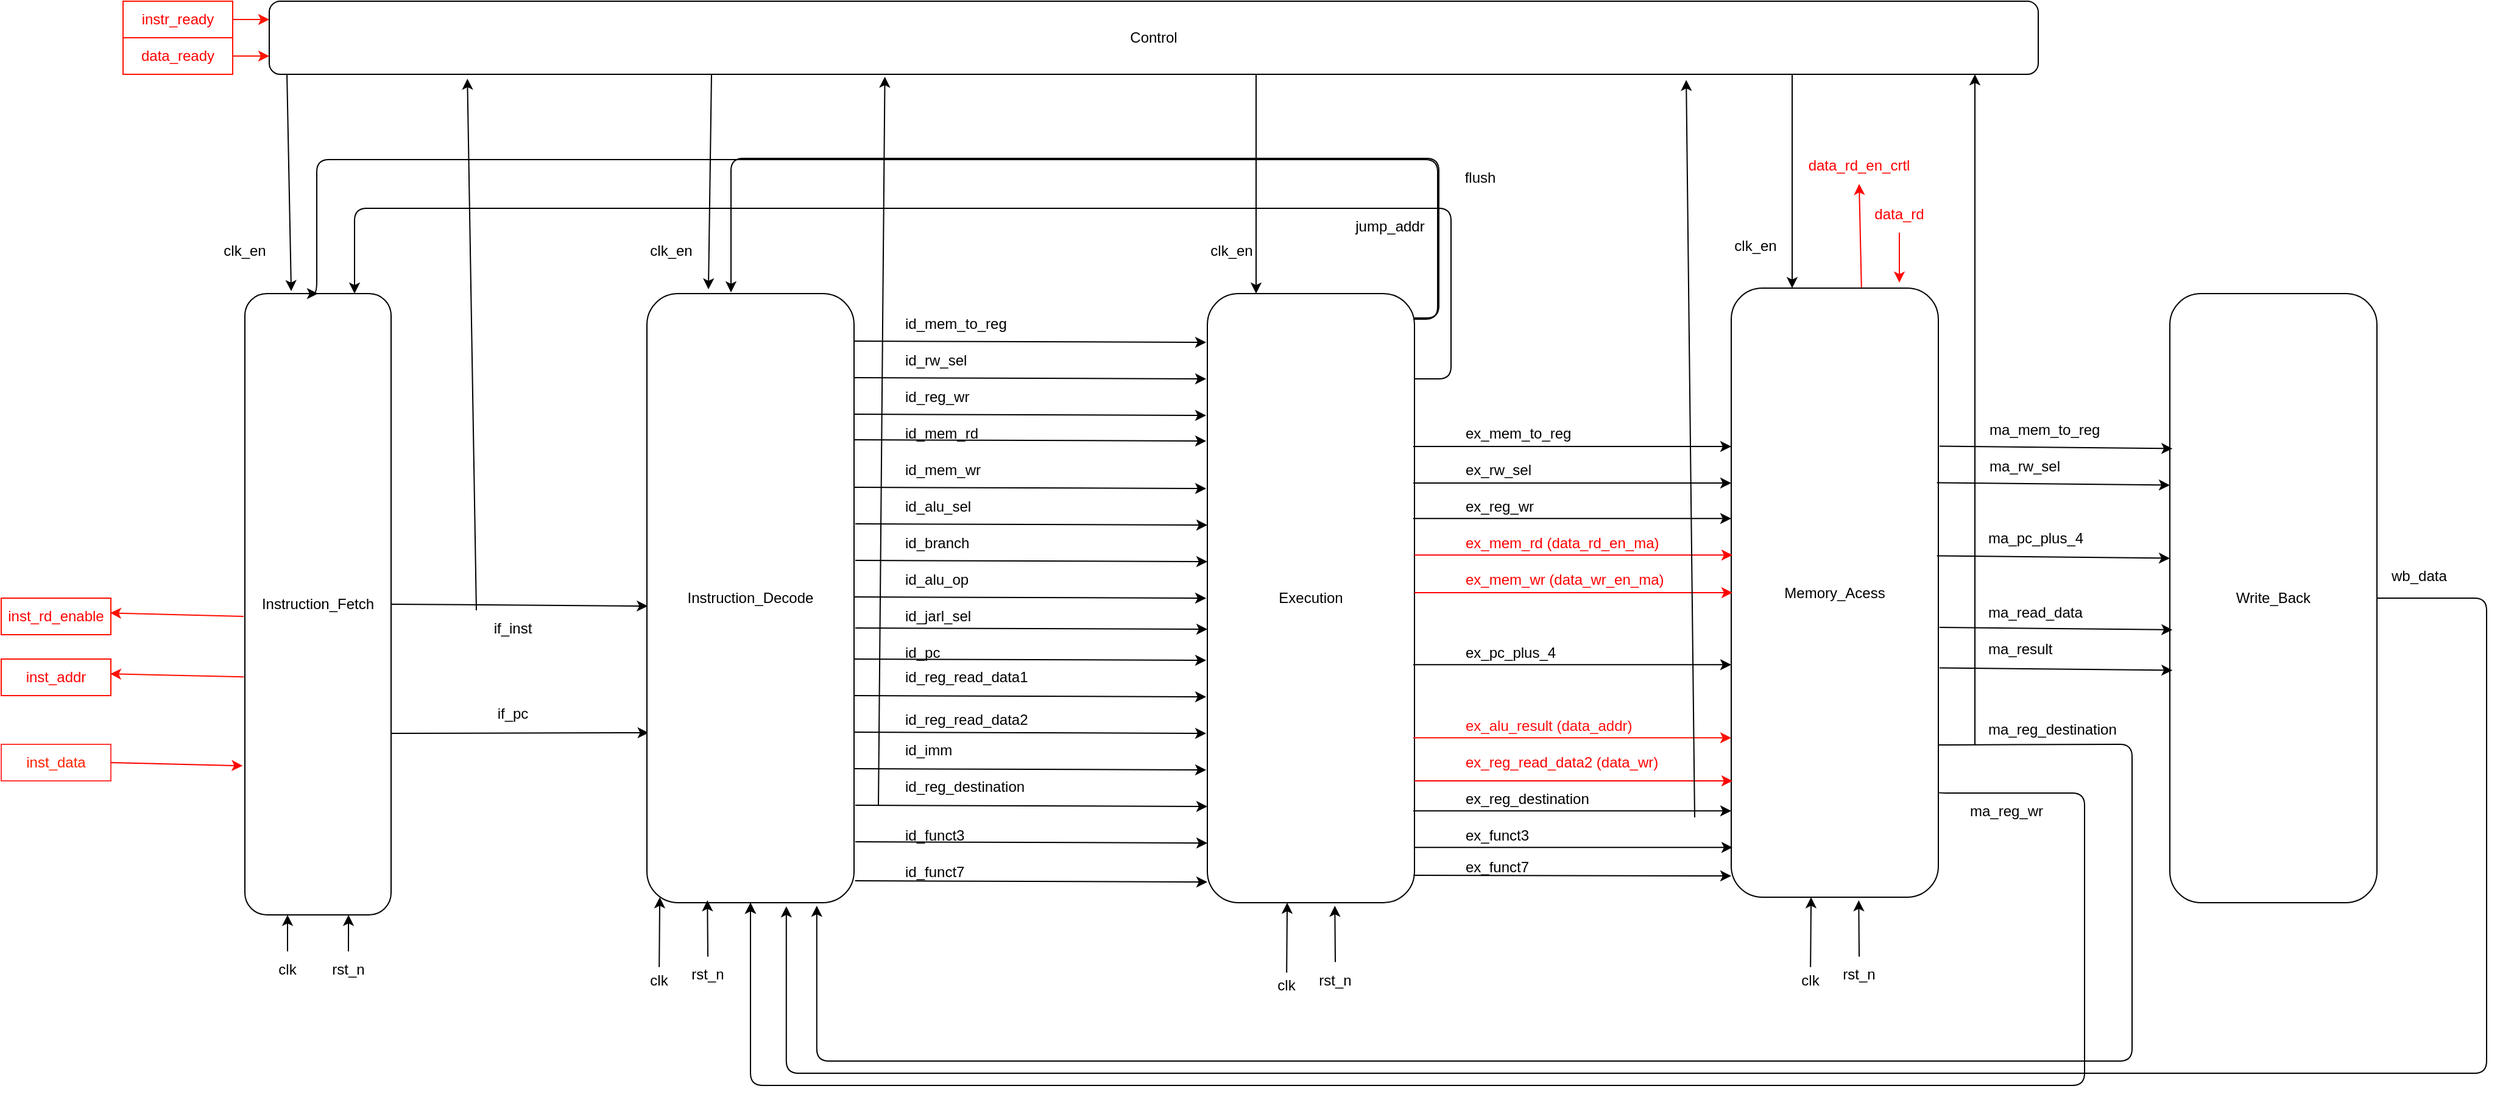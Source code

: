 <mxfile>
    <diagram id="vpwDt3KackGOBRRQE5ln" name="Page-1">
        <mxGraphModel dx="2511" dy="2849" grid="0" gridSize="10" guides="1" tooltips="1" connect="1" arrows="1" fold="1" page="1" pageScale="1" pageWidth="850" pageHeight="1100" math="0" shadow="0">
            <root>
                <mxCell id="0"/>
                <mxCell id="1" parent="0"/>
                <mxCell id="22" style="html=1;exitX=1;exitY=0.5;exitDx=0;exitDy=0;entryX=0.004;entryY=0.513;entryDx=0;entryDy=0;entryPerimeter=0;" parent="1" source="2" target="24" edge="1">
                    <mxGeometry relative="1" as="geometry"/>
                </mxCell>
                <mxCell id="23" style="edgeStyle=none;html=1;entryX=0.008;entryY=0.721;entryDx=0;entryDy=0;entryPerimeter=0;" parent="1" target="24" edge="1">
                    <mxGeometry relative="1" as="geometry">
                        <mxPoint x="380" y="538" as="targetPoint"/>
                        <mxPoint x="330" y="561" as="sourcePoint"/>
                    </mxGeometry>
                </mxCell>
                <mxCell id="2" value="Instruction_Fetch" style="whiteSpace=wrap;html=1;rounded=1;" parent="1" vertex="1">
                    <mxGeometry x="210" y="200" width="120" height="510" as="geometry"/>
                </mxCell>
                <mxCell id="25" style="edgeStyle=none;html=1;exitX=0.5;exitY=0;exitDx=0;exitDy=0;entryX=0.25;entryY=1;entryDx=0;entryDy=0;" parent="1" source="3" edge="1">
                    <mxGeometry relative="1" as="geometry">
                        <mxPoint x="245" y="710" as="targetPoint"/>
                    </mxGeometry>
                </mxCell>
                <mxCell id="3" value="clk" style="text;strokeColor=none;align=center;fillColor=none;html=1;verticalAlign=middle;whiteSpace=wrap;rounded=0;" parent="1" vertex="1">
                    <mxGeometry x="215" y="740" width="60" height="30" as="geometry"/>
                </mxCell>
                <mxCell id="12" style="edgeStyle=none;html=1;entryX=0.317;entryY=-0.004;entryDx=0;entryDy=0;exitX=0.01;exitY=1;exitDx=0;exitDy=0;exitPerimeter=0;entryPerimeter=0;" parent="1" source="102" target="2" edge="1">
                    <mxGeometry relative="1" as="geometry">
                        <mxPoint x="240" y="30" as="sourcePoint"/>
                        <mxPoint x="210" y="200.0" as="targetPoint"/>
                    </mxGeometry>
                </mxCell>
                <mxCell id="4" value="clk_en" style="text;strokeColor=none;align=center;fillColor=none;html=1;verticalAlign=middle;whiteSpace=wrap;rounded=0;" parent="1" vertex="1">
                    <mxGeometry x="180" y="150" width="60" height="30" as="geometry"/>
                </mxCell>
                <mxCell id="5" value="rst_n" style="text;strokeColor=none;align=center;fillColor=none;html=1;verticalAlign=middle;whiteSpace=wrap;rounded=0;" parent="1" vertex="1">
                    <mxGeometry x="265" y="740" width="60" height="30" as="geometry"/>
                </mxCell>
                <mxCell id="6" value="&lt;font style=&quot;color: rgb(255, 33, 0);&quot;&gt;inst_data&lt;/font&gt;" style="text;strokeColor=#FF3838;align=center;fillColor=none;html=1;verticalAlign=middle;whiteSpace=wrap;rounded=0;" parent="1" vertex="1">
                    <mxGeometry x="10" y="570" width="90" height="30" as="geometry"/>
                </mxCell>
                <mxCell id="11" value="&lt;font style=&quot;color: rgb(255, 0, 0);&quot;&gt;inst_addr&lt;/font&gt;" style="text;strokeColor=#FF1000;align=center;fillColor=none;html=1;verticalAlign=middle;whiteSpace=wrap;rounded=0;" parent="1" vertex="1">
                    <mxGeometry x="10" y="500" width="90" height="30" as="geometry"/>
                </mxCell>
                <mxCell id="20" value="if_inst" style="text;strokeColor=none;align=center;fillColor=none;html=1;verticalAlign=middle;whiteSpace=wrap;rounded=0;" parent="1" vertex="1">
                    <mxGeometry x="400" y="460" width="60" height="30" as="geometry"/>
                </mxCell>
                <mxCell id="21" value="if_pc" style="text;strokeColor=none;align=center;fillColor=none;html=1;verticalAlign=middle;whiteSpace=wrap;rounded=0;" parent="1" vertex="1">
                    <mxGeometry x="400" y="530" width="60" height="30" as="geometry"/>
                </mxCell>
                <mxCell id="24" value="Instruction_Decode" style="whiteSpace=wrap;html=1;rounded=1;" parent="1" vertex="1">
                    <mxGeometry x="540" y="200" width="170" height="500" as="geometry"/>
                </mxCell>
                <mxCell id="26" style="edgeStyle=none;html=1;exitX=0.5;exitY=0;exitDx=0;exitDy=0;entryX=0.667;entryY=1;entryDx=0;entryDy=0;entryPerimeter=0;" parent="1" source="5" edge="1">
                    <mxGeometry relative="1" as="geometry">
                        <mxPoint x="295.04" y="710" as="targetPoint"/>
                    </mxGeometry>
                </mxCell>
                <mxCell id="28" value="clk" style="text;strokeColor=none;align=center;fillColor=none;html=1;verticalAlign=middle;whiteSpace=wrap;rounded=0;" parent="1" vertex="1">
                    <mxGeometry x="520" y="752.91" width="60" height="21.39" as="geometry"/>
                </mxCell>
                <mxCell id="29" value="rst_n" style="text;strokeColor=none;align=center;fillColor=none;html=1;verticalAlign=middle;whiteSpace=wrap;rounded=0;" parent="1" vertex="1">
                    <mxGeometry x="560" y="744.3" width="60" height="30" as="geometry"/>
                </mxCell>
                <mxCell id="30" style="edgeStyle=none;html=1;exitX=0.5;exitY=0;exitDx=0;exitDy=0;entryX=0.292;entryY=0.996;entryDx=0;entryDy=0;entryPerimeter=0;" parent="1" source="29" target="24" edge="1">
                    <mxGeometry relative="1" as="geometry">
                        <mxPoint x="626.96" y="708.61" as="targetPoint"/>
                    </mxGeometry>
                </mxCell>
                <mxCell id="33" style="edgeStyle=none;html=1;exitX=0.25;exitY=1;exitDx=0;exitDy=0;entryX=0.297;entryY=-0.007;entryDx=0;entryDy=0;entryPerimeter=0;" parent="1" source="102" target="24" edge="1">
                    <mxGeometry relative="1" as="geometry">
                        <mxPoint x="570" y="250" as="targetPoint"/>
                    </mxGeometry>
                </mxCell>
                <mxCell id="34" value="clk_en" style="text;strokeColor=none;align=center;fillColor=none;html=1;verticalAlign=middle;whiteSpace=wrap;rounded=0;" parent="1" vertex="1">
                    <mxGeometry x="530" y="150" width="60" height="30" as="geometry"/>
                </mxCell>
                <mxCell id="35" value="" style="edgeStyle=none;html=1;entryX=0.5;entryY=1;entryDx=0;entryDy=0;" parent="1" target="24" edge="1">
                    <mxGeometry relative="1" as="geometry">
                        <mxPoint x="550" y="700" as="targetPoint"/>
                        <mxPoint x="625" y="840" as="sourcePoint"/>
                    </mxGeometry>
                </mxCell>
                <mxCell id="46" value="id_pc" style="text;strokeColor=none;align=left;fillColor=none;html=1;verticalAlign=middle;whiteSpace=wrap;rounded=0;" parent="1" vertex="1">
                    <mxGeometry x="750" y="480" width="60" height="30" as="geometry"/>
                </mxCell>
                <mxCell id="47" value="id_reg_read_data1" style="text;strokeColor=none;align=left;fillColor=none;html=1;verticalAlign=middle;whiteSpace=wrap;rounded=0;" parent="1" vertex="1">
                    <mxGeometry x="750" y="500" width="120" height="30" as="geometry"/>
                </mxCell>
                <mxCell id="50" value="id_imm" style="text;strokeColor=none;align=left;fillColor=none;html=1;verticalAlign=middle;whiteSpace=wrap;rounded=0;" parent="1" vertex="1">
                    <mxGeometry x="750" y="560" width="60" height="30" as="geometry"/>
                </mxCell>
                <mxCell id="51" value="id_reg_destination" style="text;strokeColor=none;align=left;fillColor=none;html=1;verticalAlign=middle;whiteSpace=wrap;rounded=0;" parent="1" vertex="1">
                    <mxGeometry x="750" y="590" width="115" height="30" as="geometry"/>
                </mxCell>
                <mxCell id="52" value="id_reg_read_data2" style="text;strokeColor=none;align=left;fillColor=none;html=1;verticalAlign=middle;whiteSpace=wrap;rounded=0;" parent="1" vertex="1">
                    <mxGeometry x="750" y="535" width="130" height="30" as="geometry"/>
                </mxCell>
                <mxCell id="54" value="id_funct3" style="text;strokeColor=none;align=left;fillColor=none;html=1;verticalAlign=middle;whiteSpace=wrap;rounded=0;" parent="1" vertex="1">
                    <mxGeometry x="750" y="630" width="130" height="30" as="geometry"/>
                </mxCell>
                <mxCell id="55" value="id_funct7" style="text;strokeColor=none;align=left;fillColor=none;html=1;verticalAlign=middle;whiteSpace=wrap;rounded=0;" parent="1" vertex="1">
                    <mxGeometry x="750" y="660" width="130" height="30" as="geometry"/>
                </mxCell>
                <mxCell id="56" value="id_alu_sel" style="text;strokeColor=none;align=left;fillColor=none;html=1;verticalAlign=middle;whiteSpace=wrap;rounded=0;" parent="1" vertex="1">
                    <mxGeometry x="750" y="360" width="85" height="30" as="geometry"/>
                </mxCell>
                <mxCell id="60" value="id_mem_to_reg" style="text;strokeColor=none;align=left;fillColor=none;html=1;verticalAlign=middle;whiteSpace=wrap;rounded=0;" parent="1" vertex="1">
                    <mxGeometry x="750" y="210" width="90" height="30" as="geometry"/>
                </mxCell>
                <mxCell id="61" value="id_branch" style="text;strokeColor=none;align=left;fillColor=none;html=1;verticalAlign=middle;whiteSpace=wrap;rounded=0;" parent="1" vertex="1">
                    <mxGeometry x="750" y="390" width="90" height="30" as="geometry"/>
                </mxCell>
                <mxCell id="62" value="id_mem_wr" style="text;strokeColor=none;align=left;fillColor=none;html=1;verticalAlign=middle;whiteSpace=wrap;rounded=0;" parent="1" vertex="1">
                    <mxGeometry x="750" y="330" width="90" height="30" as="geometry"/>
                </mxCell>
                <mxCell id="63" value="id_mem_rd" style="text;strokeColor=none;align=left;fillColor=none;html=1;verticalAlign=middle;whiteSpace=wrap;rounded=0;" parent="1" vertex="1">
                    <mxGeometry x="750" y="300" width="90" height="30" as="geometry"/>
                </mxCell>
                <mxCell id="65" value="id_alu_op" style="text;strokeColor=none;align=left;fillColor=none;html=1;verticalAlign=middle;whiteSpace=wrap;rounded=0;" parent="1" vertex="1">
                    <mxGeometry x="750" y="420" width="90" height="30" as="geometry"/>
                </mxCell>
                <mxCell id="66" value="id_reg_wr" style="text;strokeColor=none;align=left;fillColor=none;html=1;verticalAlign=middle;whiteSpace=wrap;rounded=0;" parent="1" vertex="1">
                    <mxGeometry x="750" y="270" width="90" height="30" as="geometry"/>
                </mxCell>
                <mxCell id="67" value="id_jarl_sel" style="text;strokeColor=none;align=left;fillColor=none;html=1;verticalAlign=middle;whiteSpace=wrap;rounded=0;" parent="1" vertex="1">
                    <mxGeometry x="750" y="450" width="95" height="30" as="geometry"/>
                </mxCell>
                <mxCell id="68" value="id_rw_sel" style="text;strokeColor=none;align=left;fillColor=none;html=1;verticalAlign=middle;whiteSpace=wrap;rounded=0;" parent="1" vertex="1">
                    <mxGeometry x="750" y="240" width="90" height="30" as="geometry"/>
                </mxCell>
                <mxCell id="69" style="edgeStyle=none;html=1;entryX=0.062;entryY=0.991;entryDx=0;entryDy=0;entryPerimeter=0;" parent="1" source="28" target="24" edge="1">
                    <mxGeometry relative="1" as="geometry">
                        <mxPoint x="557" y="703" as="targetPoint"/>
                    </mxGeometry>
                </mxCell>
                <mxCell id="124" style="edgeStyle=orthogonalEdgeStyle;html=1;entryX=0.75;entryY=0;entryDx=0;entryDy=0;" parent="1" source="71" target="2" edge="1">
                    <mxGeometry relative="1" as="geometry">
                        <Array as="points">
                            <mxPoint x="1200" y="270"/>
                            <mxPoint x="1200" y="130"/>
                            <mxPoint x="300" y="130"/>
                        </Array>
                    </mxGeometry>
                </mxCell>
                <mxCell id="71" value="Execution" style="whiteSpace=wrap;html=1;rounded=1;" parent="1" vertex="1">
                    <mxGeometry x="1000" y="200" width="170" height="500" as="geometry"/>
                </mxCell>
                <mxCell id="72" value="clk" style="text;strokeColor=none;align=center;fillColor=none;html=1;verticalAlign=middle;whiteSpace=wrap;rounded=0;" parent="1" vertex="1">
                    <mxGeometry x="1035" y="757.41" width="60" height="21.39" as="geometry"/>
                </mxCell>
                <mxCell id="73" value="rst_n" style="text;strokeColor=none;align=center;fillColor=none;html=1;verticalAlign=middle;whiteSpace=wrap;rounded=0;" parent="1" vertex="1">
                    <mxGeometry x="1075" y="748.8" width="60" height="30" as="geometry"/>
                </mxCell>
                <mxCell id="74" style="edgeStyle=none;html=1;exitX=0.5;exitY=0;exitDx=0;exitDy=0;entryX=0.292;entryY=0.996;entryDx=0;entryDy=0;entryPerimeter=0;" parent="1" source="73" edge="1">
                    <mxGeometry relative="1" as="geometry">
                        <mxPoint x="1104.64" y="702.5" as="targetPoint"/>
                    </mxGeometry>
                </mxCell>
                <mxCell id="76" value="clk_en" style="text;strokeColor=none;align=center;fillColor=none;html=1;verticalAlign=middle;whiteSpace=wrap;rounded=0;" parent="1" vertex="1">
                    <mxGeometry x="990" y="150" width="60" height="30" as="geometry"/>
                </mxCell>
                <mxCell id="85" value="ex_pc_plus_4" style="text;strokeColor=none;align=left;fillColor=none;html=1;verticalAlign=middle;whiteSpace=wrap;rounded=0;" parent="1" vertex="1">
                    <mxGeometry x="1210" y="480" width="60" height="30" as="geometry"/>
                </mxCell>
                <mxCell id="86" value="&lt;font style=&quot;color: rgb(255, 15, 15);&quot;&gt;ex_alu_result (data_addr)&lt;/font&gt;" style="text;strokeColor=none;align=left;fillColor=none;html=1;verticalAlign=middle;whiteSpace=wrap;rounded=0;" parent="1" vertex="1">
                    <mxGeometry x="1210" y="540" width="150" height="30" as="geometry"/>
                </mxCell>
                <mxCell id="88" value="ex_reg_destination" style="text;strokeColor=none;align=left;fillColor=none;html=1;verticalAlign=middle;whiteSpace=wrap;rounded=0;" parent="1" vertex="1">
                    <mxGeometry x="1210" y="600" width="115" height="30" as="geometry"/>
                </mxCell>
                <mxCell id="89" value="&lt;font style=&quot;color: rgb(255, 0, 0);&quot;&gt;ex_reg_read_data2 (data_wr)&lt;/font&gt;" style="text;strokeColor=none;align=left;fillColor=none;html=1;verticalAlign=middle;whiteSpace=wrap;rounded=0;" parent="1" vertex="1">
                    <mxGeometry x="1210" y="570" width="170" height="30" as="geometry"/>
                </mxCell>
                <mxCell id="90" value="&lt;font style=&quot;&quot;&gt;ex_funct3&lt;/font&gt;" style="text;strokeColor=none;align=left;fillColor=none;html=1;verticalAlign=middle;whiteSpace=wrap;rounded=0;fontColor=#000000;" parent="1" vertex="1">
                    <mxGeometry x="1210" y="630" width="160" height="30" as="geometry"/>
                </mxCell>
                <mxCell id="91" value="&lt;font style=&quot;&quot;&gt;ex_funct7&lt;/font&gt;" style="text;strokeColor=none;align=left;fillColor=none;html=1;verticalAlign=middle;whiteSpace=wrap;rounded=0;fontColor=#000000;" parent="1" vertex="1">
                    <mxGeometry x="1210" y="655.5" width="170" height="30" as="geometry"/>
                </mxCell>
                <mxCell id="93" value="ex_mem_to_reg" style="text;strokeColor=none;align=left;fillColor=none;html=1;verticalAlign=middle;whiteSpace=wrap;rounded=0;" parent="1" vertex="1">
                    <mxGeometry x="1210" y="300" width="90" height="30" as="geometry"/>
                </mxCell>
                <mxCell id="95" value="&lt;font style=&quot;color: rgb(255, 0, 0);&quot;&gt;ex_mem_wr (data_wr_en_ma)&lt;/font&gt;" style="text;strokeColor=none;align=left;fillColor=none;html=1;verticalAlign=middle;whiteSpace=wrap;rounded=0;" parent="1" vertex="1">
                    <mxGeometry x="1210" y="420" width="170" height="30" as="geometry"/>
                </mxCell>
                <mxCell id="96" value="&lt;font style=&quot;color: rgb(255, 0, 0);&quot;&gt;ex_mem_rd (data_rd_en_ma)&lt;/font&gt;" style="text;strokeColor=none;align=left;fillColor=none;html=1;verticalAlign=middle;whiteSpace=wrap;rounded=0;" parent="1" vertex="1">
                    <mxGeometry x="1210" y="390" width="170" height="30" as="geometry"/>
                </mxCell>
                <mxCell id="98" value="ex_reg_wr" style="text;strokeColor=none;align=left;fillColor=none;html=1;verticalAlign=middle;whiteSpace=wrap;rounded=0;" parent="1" vertex="1">
                    <mxGeometry x="1210" y="360" width="90" height="30" as="geometry"/>
                </mxCell>
                <mxCell id="100" value="ex_rw_sel" style="text;strokeColor=none;align=left;fillColor=none;html=1;verticalAlign=middle;whiteSpace=wrap;rounded=0;" parent="1" vertex="1">
                    <mxGeometry x="1210" y="330" width="90" height="30" as="geometry"/>
                </mxCell>
                <mxCell id="101" style="edgeStyle=none;html=1;entryX=0.062;entryY=0.991;entryDx=0;entryDy=0;entryPerimeter=0;" parent="1" source="72" edge="1">
                    <mxGeometry relative="1" as="geometry">
                        <mxPoint x="1065.54" y="700.0" as="targetPoint"/>
                    </mxGeometry>
                </mxCell>
                <mxCell id="102" value="Control" style="whiteSpace=wrap;html=1;rounded=1;" parent="1" vertex="1">
                    <mxGeometry x="230" y="-40" width="1452" height="60" as="geometry"/>
                </mxCell>
                <mxCell id="103" value="" style="edgeStyle=none;orthogonalLoop=1;jettySize=auto;html=1;entryX=0.112;entryY=1.06;entryDx=0;entryDy=0;entryPerimeter=0;exitX=0;exitY=0;exitDx=0;exitDy=0;" parent="1" source="20" target="102" edge="1">
                    <mxGeometry width="80" relative="1" as="geometry">
                        <mxPoint x="400" y="460" as="sourcePoint"/>
                        <mxPoint x="720" y="240" as="targetPoint"/>
                        <Array as="points"/>
                    </mxGeometry>
                </mxCell>
                <mxCell id="104" value="" style="edgeStyle=none;orthogonalLoop=1;jettySize=auto;html=1;exitX=1.005;exitY=0.964;exitDx=0;exitDy=0;exitPerimeter=0;" parent="1" source="24" edge="1">
                    <mxGeometry width="80" relative="1" as="geometry">
                        <mxPoint x="790" y="650" as="sourcePoint"/>
                        <mxPoint x="1000" y="683" as="targetPoint"/>
                        <Array as="points"/>
                    </mxGeometry>
                </mxCell>
                <mxCell id="105" value="" style="edgeStyle=none;orthogonalLoop=1;jettySize=auto;html=1;exitX=1.005;exitY=0.964;exitDx=0;exitDy=0;exitPerimeter=0;" parent="1" edge="1">
                    <mxGeometry width="80" relative="1" as="geometry">
                        <mxPoint x="711" y="650" as="sourcePoint"/>
                        <mxPoint x="1000" y="651" as="targetPoint"/>
                        <Array as="points"/>
                    </mxGeometry>
                </mxCell>
                <mxCell id="106" value="" style="edgeStyle=none;orthogonalLoop=1;jettySize=auto;html=1;exitX=1.005;exitY=0.964;exitDx=0;exitDy=0;exitPerimeter=0;" parent="1" edge="1">
                    <mxGeometry width="80" relative="1" as="geometry">
                        <mxPoint x="711" y="620" as="sourcePoint"/>
                        <mxPoint x="1000" y="621" as="targetPoint"/>
                        <Array as="points"/>
                    </mxGeometry>
                </mxCell>
                <mxCell id="107" value="" style="edgeStyle=none;orthogonalLoop=1;jettySize=auto;html=1;exitX=1.005;exitY=0.964;exitDx=0;exitDy=0;exitPerimeter=0;" parent="1" edge="1">
                    <mxGeometry width="80" relative="1" as="geometry">
                        <mxPoint x="710" y="590" as="sourcePoint"/>
                        <mxPoint x="999" y="591" as="targetPoint"/>
                        <Array as="points"/>
                    </mxGeometry>
                </mxCell>
                <mxCell id="108" value="" style="edgeStyle=none;orthogonalLoop=1;jettySize=auto;html=1;exitX=1.005;exitY=0.964;exitDx=0;exitDy=0;exitPerimeter=0;" parent="1" edge="1">
                    <mxGeometry width="80" relative="1" as="geometry">
                        <mxPoint x="710" y="560" as="sourcePoint"/>
                        <mxPoint x="999" y="561" as="targetPoint"/>
                        <Array as="points"/>
                    </mxGeometry>
                </mxCell>
                <mxCell id="109" value="" style="edgeStyle=none;orthogonalLoop=1;jettySize=auto;html=1;exitX=1.005;exitY=0.964;exitDx=0;exitDy=0;exitPerimeter=0;" parent="1" edge="1">
                    <mxGeometry width="80" relative="1" as="geometry">
                        <mxPoint x="710" y="530" as="sourcePoint"/>
                        <mxPoint x="999" y="531" as="targetPoint"/>
                        <Array as="points"/>
                    </mxGeometry>
                </mxCell>
                <mxCell id="110" value="" style="edgeStyle=none;orthogonalLoop=1;jettySize=auto;html=1;exitX=1.005;exitY=0.964;exitDx=0;exitDy=0;exitPerimeter=0;" parent="1" edge="1">
                    <mxGeometry width="80" relative="1" as="geometry">
                        <mxPoint x="710" y="500" as="sourcePoint"/>
                        <mxPoint x="999" y="501" as="targetPoint"/>
                        <Array as="points"/>
                    </mxGeometry>
                </mxCell>
                <mxCell id="111" value="" style="edgeStyle=none;orthogonalLoop=1;jettySize=auto;html=1;exitX=1.005;exitY=0.964;exitDx=0;exitDy=0;exitPerimeter=0;" parent="1" edge="1">
                    <mxGeometry width="80" relative="1" as="geometry">
                        <mxPoint x="711" y="474.5" as="sourcePoint"/>
                        <mxPoint x="1000" y="475.5" as="targetPoint"/>
                        <Array as="points"/>
                    </mxGeometry>
                </mxCell>
                <mxCell id="112" value="" style="edgeStyle=none;orthogonalLoop=1;jettySize=auto;html=1;exitX=1.005;exitY=0.964;exitDx=0;exitDy=0;exitPerimeter=0;" parent="1" edge="1">
                    <mxGeometry width="80" relative="1" as="geometry">
                        <mxPoint x="710" y="449" as="sourcePoint"/>
                        <mxPoint x="999" y="450" as="targetPoint"/>
                        <Array as="points"/>
                    </mxGeometry>
                </mxCell>
                <mxCell id="113" value="" style="edgeStyle=none;orthogonalLoop=1;jettySize=auto;html=1;exitX=1.005;exitY=0.964;exitDx=0;exitDy=0;exitPerimeter=0;" parent="1" edge="1">
                    <mxGeometry width="80" relative="1" as="geometry">
                        <mxPoint x="711" y="419" as="sourcePoint"/>
                        <mxPoint x="1000" y="420" as="targetPoint"/>
                        <Array as="points"/>
                    </mxGeometry>
                </mxCell>
                <mxCell id="114" value="" style="edgeStyle=none;orthogonalLoop=1;jettySize=auto;html=1;exitX=1.005;exitY=0.964;exitDx=0;exitDy=0;exitPerimeter=0;" parent="1" edge="1">
                    <mxGeometry width="80" relative="1" as="geometry">
                        <mxPoint x="711" y="389" as="sourcePoint"/>
                        <mxPoint x="1000" y="390" as="targetPoint"/>
                        <Array as="points"/>
                    </mxGeometry>
                </mxCell>
                <mxCell id="115" value="" style="edgeStyle=none;orthogonalLoop=1;jettySize=auto;html=1;exitX=1.005;exitY=0.964;exitDx=0;exitDy=0;exitPerimeter=0;" parent="1" edge="1">
                    <mxGeometry width="80" relative="1" as="geometry">
                        <mxPoint x="710" y="359" as="sourcePoint"/>
                        <mxPoint x="999" y="360" as="targetPoint"/>
                        <Array as="points"/>
                    </mxGeometry>
                </mxCell>
                <mxCell id="116" value="" style="edgeStyle=none;orthogonalLoop=1;jettySize=auto;html=1;exitX=1.005;exitY=0.964;exitDx=0;exitDy=0;exitPerimeter=0;" parent="1" edge="1">
                    <mxGeometry width="80" relative="1" as="geometry">
                        <mxPoint x="710" y="320" as="sourcePoint"/>
                        <mxPoint x="999" y="321" as="targetPoint"/>
                        <Array as="points"/>
                    </mxGeometry>
                </mxCell>
                <mxCell id="117" value="" style="edgeStyle=none;orthogonalLoop=1;jettySize=auto;html=1;exitX=1.005;exitY=0.964;exitDx=0;exitDy=0;exitPerimeter=0;" parent="1" edge="1">
                    <mxGeometry width="80" relative="1" as="geometry">
                        <mxPoint x="710" y="299" as="sourcePoint"/>
                        <mxPoint x="999" y="300" as="targetPoint"/>
                        <Array as="points"/>
                    </mxGeometry>
                </mxCell>
                <mxCell id="118" value="" style="edgeStyle=none;orthogonalLoop=1;jettySize=auto;html=1;exitX=1.005;exitY=0.964;exitDx=0;exitDy=0;exitPerimeter=0;" parent="1" edge="1">
                    <mxGeometry width="80" relative="1" as="geometry">
                        <mxPoint x="710" y="269" as="sourcePoint"/>
                        <mxPoint x="999" y="270" as="targetPoint"/>
                        <Array as="points"/>
                    </mxGeometry>
                </mxCell>
                <mxCell id="119" value="" style="edgeStyle=none;orthogonalLoop=1;jettySize=auto;html=1;exitX=1.005;exitY=0.964;exitDx=0;exitDy=0;exitPerimeter=0;" parent="1" edge="1">
                    <mxGeometry width="80" relative="1" as="geometry">
                        <mxPoint x="710" y="239" as="sourcePoint"/>
                        <mxPoint x="999" y="240" as="targetPoint"/>
                        <Array as="points"/>
                    </mxGeometry>
                </mxCell>
                <mxCell id="121" value="jump_addr" style="text;strokeColor=none;align=center;fillColor=none;html=1;verticalAlign=middle;whiteSpace=wrap;rounded=0;" parent="1" vertex="1">
                    <mxGeometry x="1120" y="130" width="60" height="30" as="geometry"/>
                </mxCell>
                <mxCell id="123" style="edgeStyle=orthogonalEdgeStyle;html=1;" parent="1" edge="1">
                    <mxGeometry relative="1" as="geometry">
                        <mxPoint x="1170" y="220" as="sourcePoint"/>
                        <mxPoint x="609" y="199" as="targetPoint"/>
                        <Array as="points">
                            <mxPoint x="1190" y="220"/>
                            <mxPoint x="1190" y="89"/>
                            <mxPoint x="609" y="89"/>
                        </Array>
                    </mxGeometry>
                </mxCell>
                <mxCell id="126" value="" style="edgeStyle=none;orthogonalLoop=1;jettySize=auto;html=1;entryX=0.348;entryY=1.033;entryDx=0;entryDy=0;entryPerimeter=0;" parent="1" target="102" edge="1">
                    <mxGeometry width="80" relative="1" as="geometry">
                        <mxPoint x="730" y="620" as="sourcePoint"/>
                        <mxPoint x="820" y="390" as="targetPoint"/>
                        <Array as="points"/>
                    </mxGeometry>
                </mxCell>
                <mxCell id="184" style="edgeStyle=orthogonalEdgeStyle;html=1;exitX=1;exitY=0.75;exitDx=0;exitDy=0;entryX=0.82;entryY=1.005;entryDx=0;entryDy=0;entryPerimeter=0;" parent="1" source="127" target="24" edge="1">
                    <mxGeometry relative="1" as="geometry">
                        <mxPoint x="679" y="719.5" as="targetPoint"/>
                        <mxPoint x="1599" y="590" as="sourcePoint"/>
                        <Array as="points">
                            <mxPoint x="1599" y="571"/>
                            <mxPoint x="1759" y="570"/>
                            <mxPoint x="1759" y="830"/>
                            <mxPoint x="679" y="830"/>
                        </Array>
                    </mxGeometry>
                </mxCell>
                <mxCell id="185" style="edgeStyle=orthogonalEdgeStyle;html=1;exitX=0.997;exitY=0.827;exitDx=0;exitDy=0;entryX=0.5;entryY=1;entryDx=0;entryDy=0;exitPerimeter=0;" parent="1" source="127" target="24" edge="1">
                    <mxGeometry relative="1" as="geometry">
                        <Array as="points">
                            <mxPoint x="1600" y="610"/>
                            <mxPoint x="1720" y="610"/>
                            <mxPoint x="1720" y="850"/>
                            <mxPoint x="625" y="850"/>
                        </Array>
                    </mxGeometry>
                </mxCell>
                <mxCell id="208" style="edgeStyle=none;html=1;exitX=0.629;exitY=0.003;exitDx=0;exitDy=0;entryX=0.5;entryY=1;entryDx=0;entryDy=0;strokeColor=#FF0000;exitPerimeter=0;" parent="1" source="127" target="204" edge="1">
                    <mxGeometry relative="1" as="geometry"/>
                </mxCell>
                <mxCell id="127" value="Memory_Acess" style="whiteSpace=wrap;html=1;rounded=1;" parent="1" vertex="1">
                    <mxGeometry x="1430" y="195.5" width="170" height="500" as="geometry"/>
                </mxCell>
                <mxCell id="128" value="clk" style="text;strokeColor=none;align=center;fillColor=none;html=1;verticalAlign=middle;whiteSpace=wrap;rounded=0;" parent="1" vertex="1">
                    <mxGeometry x="1465" y="752.91" width="60" height="21.39" as="geometry"/>
                </mxCell>
                <mxCell id="129" value="rst_n" style="text;strokeColor=none;align=center;fillColor=none;html=1;verticalAlign=middle;whiteSpace=wrap;rounded=0;" parent="1" vertex="1">
                    <mxGeometry x="1505" y="744.3" width="60" height="30" as="geometry"/>
                </mxCell>
                <mxCell id="130" style="edgeStyle=none;html=1;exitX=0.5;exitY=0;exitDx=0;exitDy=0;entryX=0.292;entryY=0.996;entryDx=0;entryDy=0;entryPerimeter=0;" parent="1" source="129" edge="1">
                    <mxGeometry relative="1" as="geometry">
                        <mxPoint x="1534.64" y="698.0" as="targetPoint"/>
                    </mxGeometry>
                </mxCell>
                <mxCell id="131" value="clk_en" style="text;strokeColor=none;align=center;fillColor=none;html=1;verticalAlign=middle;whiteSpace=wrap;rounded=0;" parent="1" vertex="1">
                    <mxGeometry x="1420" y="145.5" width="60" height="30" as="geometry"/>
                </mxCell>
                <mxCell id="132" value="ma_pc_plus_4" style="text;strokeColor=none;align=left;fillColor=none;html=1;verticalAlign=middle;whiteSpace=wrap;rounded=0;" parent="1" vertex="1">
                    <mxGeometry x="1639" y="384.5" width="60" height="32.75" as="geometry"/>
                </mxCell>
                <mxCell id="133" value="ma_read_data" style="text;strokeColor=none;align=left;fillColor=none;html=1;verticalAlign=middle;whiteSpace=wrap;rounded=0;" parent="1" vertex="1">
                    <mxGeometry x="1639" y="447.25" width="120" height="30" as="geometry"/>
                </mxCell>
                <mxCell id="134" value="ma_reg_destination" style="text;strokeColor=none;align=left;fillColor=none;html=1;verticalAlign=middle;whiteSpace=wrap;rounded=0;" parent="1" vertex="1">
                    <mxGeometry x="1639" y="542.75" width="115" height="30" as="geometry"/>
                </mxCell>
                <mxCell id="135" value="ma_result" style="text;strokeColor=none;align=left;fillColor=none;html=1;verticalAlign=middle;whiteSpace=wrap;rounded=0;" parent="1" vertex="1">
                    <mxGeometry x="1639" y="477.25" width="130" height="30" as="geometry"/>
                </mxCell>
                <mxCell id="138" value="ma_mem_to_reg" style="text;strokeColor=none;align=left;fillColor=none;html=1;verticalAlign=middle;whiteSpace=wrap;rounded=0;" parent="1" vertex="1">
                    <mxGeometry x="1640" y="297.25" width="90" height="30" as="geometry"/>
                </mxCell>
                <mxCell id="141" value="ma_reg_wr" style="text;strokeColor=none;align=left;fillColor=none;html=1;verticalAlign=middle;whiteSpace=wrap;rounded=0;" parent="1" vertex="1">
                    <mxGeometry x="1624" y="610.0" width="90" height="30" as="geometry"/>
                </mxCell>
                <mxCell id="143" value="ma_rw_sel" style="text;strokeColor=none;align=left;fillColor=none;html=1;verticalAlign=middle;whiteSpace=wrap;rounded=0;" parent="1" vertex="1">
                    <mxGeometry x="1640" y="327.25" width="90" height="30" as="geometry"/>
                </mxCell>
                <mxCell id="144" style="edgeStyle=none;html=1;entryX=0.062;entryY=0.991;entryDx=0;entryDy=0;entryPerimeter=0;" parent="1" source="128" edge="1">
                    <mxGeometry relative="1" as="geometry">
                        <mxPoint x="1495.54" y="695.5" as="targetPoint"/>
                    </mxGeometry>
                </mxCell>
                <mxCell id="146" value="" style="edgeStyle=none;orthogonalLoop=1;jettySize=auto;html=1;exitX=0.995;exitY=0.955;exitDx=0;exitDy=0;exitPerimeter=0;strokeColor=#000000;" parent="1" source="71" edge="1">
                    <mxGeometry width="80" relative="1" as="geometry">
                        <mxPoint x="1170" y="685.5" as="sourcePoint"/>
                        <mxPoint x="1430" y="678" as="targetPoint"/>
                        <Array as="points"/>
                    </mxGeometry>
                </mxCell>
                <mxCell id="147" value="" style="edgeStyle=none;orthogonalLoop=1;jettySize=auto;html=1;exitX=0.995;exitY=0.955;exitDx=0;exitDy=0;exitPerimeter=0;strokeColor=#000000;" parent="1" edge="1">
                    <mxGeometry width="80" relative="1" as="geometry">
                        <mxPoint x="1170" y="654.63" as="sourcePoint"/>
                        <mxPoint x="1431" y="654.63" as="targetPoint"/>
                        <Array as="points"/>
                    </mxGeometry>
                </mxCell>
                <mxCell id="148" value="" style="edgeStyle=none;orthogonalLoop=1;jettySize=auto;html=1;exitX=0.995;exitY=0.955;exitDx=0;exitDy=0;exitPerimeter=0;" parent="1" edge="1">
                    <mxGeometry width="80" relative="1" as="geometry">
                        <mxPoint x="1169" y="624.63" as="sourcePoint"/>
                        <mxPoint x="1430" y="624.63" as="targetPoint"/>
                        <Array as="points"/>
                    </mxGeometry>
                </mxCell>
                <mxCell id="149" value="" style="edgeStyle=none;orthogonalLoop=1;jettySize=auto;html=1;exitX=0.995;exitY=0.955;exitDx=0;exitDy=0;exitPerimeter=0;strokeColor=#FF0000;" parent="1" edge="1">
                    <mxGeometry width="80" relative="1" as="geometry">
                        <mxPoint x="1170" y="600" as="sourcePoint"/>
                        <mxPoint x="1431" y="600" as="targetPoint"/>
                        <Array as="points"/>
                    </mxGeometry>
                </mxCell>
                <mxCell id="150" value="" style="edgeStyle=none;orthogonalLoop=1;jettySize=auto;html=1;exitX=0.995;exitY=0.955;exitDx=0;exitDy=0;exitPerimeter=0;strokeColor=#FF1000;" parent="1" edge="1">
                    <mxGeometry width="80" relative="1" as="geometry">
                        <mxPoint x="1169" y="564.63" as="sourcePoint"/>
                        <mxPoint x="1430" y="564.63" as="targetPoint"/>
                        <Array as="points"/>
                    </mxGeometry>
                </mxCell>
                <mxCell id="152" value="" style="edgeStyle=none;orthogonalLoop=1;jettySize=auto;html=1;exitX=0.995;exitY=0.955;exitDx=0;exitDy=0;exitPerimeter=0;" parent="1" edge="1">
                    <mxGeometry width="80" relative="1" as="geometry">
                        <mxPoint x="1169" y="504.63" as="sourcePoint"/>
                        <mxPoint x="1430" y="504.63" as="targetPoint"/>
                        <Array as="points"/>
                    </mxGeometry>
                </mxCell>
                <mxCell id="154" value="" style="edgeStyle=none;orthogonalLoop=1;jettySize=auto;html=1;exitX=0.995;exitY=0.955;exitDx=0;exitDy=0;exitPerimeter=0;strokeColor=#FF0202;" parent="1" edge="1">
                    <mxGeometry width="80" relative="1" as="geometry">
                        <mxPoint x="1170" y="445.5" as="sourcePoint"/>
                        <mxPoint x="1431" y="445.5" as="targetPoint"/>
                        <Array as="points"/>
                    </mxGeometry>
                </mxCell>
                <mxCell id="155" value="" style="edgeStyle=none;orthogonalLoop=1;jettySize=auto;html=1;exitX=0.995;exitY=0.955;exitDx=0;exitDy=0;exitPerimeter=0;strokeColor=#FF0000;" parent="1" edge="1">
                    <mxGeometry width="80" relative="1" as="geometry">
                        <mxPoint x="1170" y="414.63" as="sourcePoint"/>
                        <mxPoint x="1431" y="414.63" as="targetPoint"/>
                        <Array as="points"/>
                    </mxGeometry>
                </mxCell>
                <mxCell id="156" value="" style="edgeStyle=none;orthogonalLoop=1;jettySize=auto;html=1;exitX=0.995;exitY=0.955;exitDx=0;exitDy=0;exitPerimeter=0;" parent="1" edge="1">
                    <mxGeometry width="80" relative="1" as="geometry">
                        <mxPoint x="1169" y="384.63" as="sourcePoint"/>
                        <mxPoint x="1430" y="384.63" as="targetPoint"/>
                        <Array as="points"/>
                    </mxGeometry>
                </mxCell>
                <mxCell id="157" value="" style="edgeStyle=none;orthogonalLoop=1;jettySize=auto;html=1;exitX=0.995;exitY=0.955;exitDx=0;exitDy=0;exitPerimeter=0;" parent="1" edge="1">
                    <mxGeometry width="80" relative="1" as="geometry">
                        <mxPoint x="1169" y="355.5" as="sourcePoint"/>
                        <mxPoint x="1430" y="355.5" as="targetPoint"/>
                        <Array as="points"/>
                    </mxGeometry>
                </mxCell>
                <mxCell id="158" value="" style="edgeStyle=none;orthogonalLoop=1;jettySize=auto;html=1;exitX=0.995;exitY=0.955;exitDx=0;exitDy=0;exitPerimeter=0;" parent="1" edge="1">
                    <mxGeometry width="80" relative="1" as="geometry">
                        <mxPoint x="1169" y="325.5" as="sourcePoint"/>
                        <mxPoint x="1430" y="325.5" as="targetPoint"/>
                        <Array as="points"/>
                    </mxGeometry>
                </mxCell>
                <mxCell id="159" value="Write_Back" style="whiteSpace=wrap;html=1;rounded=1;" parent="1" vertex="1">
                    <mxGeometry x="1790" y="200" width="170" height="500" as="geometry"/>
                </mxCell>
                <mxCell id="168" value="wb_data" style="text;strokeColor=none;align=left;fillColor=none;html=1;verticalAlign=middle;whiteSpace=wrap;rounded=0;" parent="1" vertex="1">
                    <mxGeometry x="1970" y="417.25" width="90" height="30" as="geometry"/>
                </mxCell>
                <mxCell id="176" value="" style="edgeStyle=none;orthogonalLoop=1;jettySize=auto;html=1;exitX=1.003;exitY=0.239;exitDx=0;exitDy=0;exitPerimeter=0;entryX=0.01;entryY=0.234;entryDx=0;entryDy=0;entryPerimeter=0;" parent="1" edge="1">
                    <mxGeometry width="80" relative="1" as="geometry">
                        <mxPoint x="1600.91" y="325.25" as="sourcePoint"/>
                        <mxPoint x="1792.1" y="327.25" as="targetPoint"/>
                        <Array as="points"/>
                    </mxGeometry>
                </mxCell>
                <mxCell id="177" value="" style="edgeStyle=none;orthogonalLoop=1;jettySize=auto;html=1;exitX=1.003;exitY=0.239;exitDx=0;exitDy=0;exitPerimeter=0;entryX=0.01;entryY=0.234;entryDx=0;entryDy=0;entryPerimeter=0;" parent="1" edge="1">
                    <mxGeometry width="80" relative="1" as="geometry">
                        <mxPoint x="1598.81" y="355.25" as="sourcePoint"/>
                        <mxPoint x="1790" y="357.25" as="targetPoint"/>
                        <Array as="points"/>
                    </mxGeometry>
                </mxCell>
                <mxCell id="179" value="" style="edgeStyle=none;orthogonalLoop=1;jettySize=auto;html=1;exitX=1.003;exitY=0.239;exitDx=0;exitDy=0;exitPerimeter=0;entryX=0.01;entryY=0.234;entryDx=0;entryDy=0;entryPerimeter=0;" parent="1" edge="1">
                    <mxGeometry width="80" relative="1" as="geometry">
                        <mxPoint x="1598.81" y="415.25" as="sourcePoint"/>
                        <mxPoint x="1790" y="417.25" as="targetPoint"/>
                        <Array as="points"/>
                    </mxGeometry>
                </mxCell>
                <mxCell id="181" value="" style="edgeStyle=none;orthogonalLoop=1;jettySize=auto;html=1;exitX=1.003;exitY=0.239;exitDx=0;exitDy=0;exitPerimeter=0;entryX=0.01;entryY=0.234;entryDx=0;entryDy=0;entryPerimeter=0;" parent="1" edge="1">
                    <mxGeometry width="80" relative="1" as="geometry">
                        <mxPoint x="1600.91" y="474" as="sourcePoint"/>
                        <mxPoint x="1792.1" y="476.0" as="targetPoint"/>
                        <Array as="points"/>
                    </mxGeometry>
                </mxCell>
                <mxCell id="182" value="" style="edgeStyle=none;orthogonalLoop=1;jettySize=auto;html=1;exitX=1.003;exitY=0.239;exitDx=0;exitDy=0;exitPerimeter=0;entryX=0.01;entryY=0.234;entryDx=0;entryDy=0;entryPerimeter=0;" parent="1" edge="1">
                    <mxGeometry width="80" relative="1" as="geometry">
                        <mxPoint x="1600.91" y="507.25" as="sourcePoint"/>
                        <mxPoint x="1792.1" y="509.25" as="targetPoint"/>
                        <Array as="points"/>
                    </mxGeometry>
                </mxCell>
                <mxCell id="183" style="edgeStyle=orthogonalEdgeStyle;html=1;exitX=1;exitY=0.5;exitDx=0;exitDy=0;entryX=0.673;entryY=1.006;entryDx=0;entryDy=0;entryPerimeter=0;" parent="1" source="159" target="24" edge="1">
                    <mxGeometry relative="1" as="geometry">
                        <Array as="points">
                            <mxPoint x="2050" y="450"/>
                            <mxPoint x="2050" y="840"/>
                            <mxPoint x="654" y="840"/>
                        </Array>
                    </mxGeometry>
                </mxCell>
                <mxCell id="186" style="edgeStyle=none;html=1;exitX=1;exitY=0.5;exitDx=0;exitDy=0;entryX=-0.015;entryY=0.76;entryDx=0;entryDy=0;entryPerimeter=0;strokeColor=#FF0000;" parent="1" source="6" target="2" edge="1">
                    <mxGeometry relative="1" as="geometry"/>
                </mxCell>
                <mxCell id="187" style="edgeStyle=none;html=1;exitX=-0.007;exitY=0.617;exitDx=0;exitDy=0;entryX=0.994;entryY=0.405;entryDx=0;entryDy=0;entryPerimeter=0;exitPerimeter=0;strokeColor=#FF1000;" parent="1" source="2" target="11" edge="1">
                    <mxGeometry relative="1" as="geometry"/>
                </mxCell>
                <mxCell id="189" style="edgeStyle=none;html=1;fontColor=#FF0505;strokeColor=#FF0A0A;" parent="1" source="188" edge="1">
                    <mxGeometry relative="1" as="geometry">
                        <mxPoint x="1568" y="191" as="targetPoint"/>
                    </mxGeometry>
                </mxCell>
                <mxCell id="188" value="&lt;font style=&quot;color: rgb(255, 0, 0);&quot;&gt;data_rd&lt;/font&gt;" style="text;strokeColor=none;align=center;fillColor=none;html=1;verticalAlign=middle;whiteSpace=wrap;rounded=0;" parent="1" vertex="1">
                    <mxGeometry x="1538" y="120" width="60" height="30" as="geometry"/>
                </mxCell>
                <mxCell id="190" style="edgeStyle=none;html=1;entryX=0.25;entryY=0;entryDx=0;entryDy=0;" parent="1" edge="1">
                    <mxGeometry relative="1" as="geometry">
                        <mxPoint x="1480" y="195.5" as="targetPoint"/>
                        <mxPoint x="1480" y="20" as="sourcePoint"/>
                    </mxGeometry>
                </mxCell>
                <mxCell id="191" style="edgeStyle=none;html=1;entryX=0.25;entryY=0;entryDx=0;entryDy=0;" parent="1" edge="1">
                    <mxGeometry relative="1" as="geometry">
                        <mxPoint x="1040" y="200" as="targetPoint"/>
                        <mxPoint x="1040" y="20" as="sourcePoint"/>
                    </mxGeometry>
                </mxCell>
                <mxCell id="194" style="edgeStyle=none;html=1;exitX=1;exitY=0.5;exitDx=0;exitDy=0;entryX=0;entryY=0.25;entryDx=0;entryDy=0;strokeColor=#FF1302;fontColor=#FF0000;" parent="1" source="192" target="102" edge="1">
                    <mxGeometry relative="1" as="geometry"/>
                </mxCell>
                <mxCell id="192" value="&lt;span style=&quot;&quot;&gt;&lt;font style=&quot;color: rgb(255, 0, 0);&quot;&gt;instr_ready&lt;/font&gt;&lt;/span&gt;" style="text;strokeColor=#FF1302;align=center;fillColor=none;html=1;verticalAlign=middle;whiteSpace=wrap;rounded=0;fontColor=#FF0000;" parent="1" vertex="1">
                    <mxGeometry x="110" y="-40" width="90" height="30" as="geometry"/>
                </mxCell>
                <mxCell id="195" style="edgeStyle=none;html=1;exitX=1;exitY=0.5;exitDx=0;exitDy=0;entryX=0;entryY=0.75;entryDx=0;entryDy=0;strokeColor=#FF1302;fontColor=#FF0000;" parent="1" source="193" target="102" edge="1">
                    <mxGeometry relative="1" as="geometry"/>
                </mxCell>
                <mxCell id="193" value="&lt;span style=&quot;&quot;&gt;&lt;font style=&quot;color: rgb(255, 0, 0);&quot;&gt;data_ready&lt;/font&gt;&lt;/span&gt;" style="text;strokeColor=#FF1302;align=center;fillColor=none;html=1;verticalAlign=middle;whiteSpace=wrap;rounded=0;fontColor=#FF0000;" parent="1" vertex="1">
                    <mxGeometry x="110" y="-10" width="90" height="30" as="geometry"/>
                </mxCell>
                <mxCell id="196" value="&lt;font style=&quot;color: rgb(255, 0, 0);&quot;&gt;inst_rd_enable&lt;/font&gt;" style="text;strokeColor=#FF1000;align=center;fillColor=none;html=1;verticalAlign=middle;whiteSpace=wrap;rounded=0;" parent="1" vertex="1">
                    <mxGeometry x="10" y="450" width="90" height="30" as="geometry"/>
                </mxCell>
                <mxCell id="197" style="edgeStyle=none;html=1;exitX=-0.007;exitY=0.617;exitDx=0;exitDy=0;entryX=0.994;entryY=0.405;entryDx=0;entryDy=0;entryPerimeter=0;exitPerimeter=0;strokeColor=#FF1000;" parent="1" target="196" edge="1">
                    <mxGeometry relative="1" as="geometry">
                        <mxPoint x="209" y="465" as="sourcePoint"/>
                    </mxGeometry>
                </mxCell>
                <mxCell id="201" value="flush" style="text;strokeColor=none;align=center;fillColor=none;html=1;verticalAlign=middle;whiteSpace=wrap;rounded=0;" parent="1" vertex="1">
                    <mxGeometry x="1194" y="90" width="60" height="30" as="geometry"/>
                </mxCell>
                <mxCell id="202" value="" style="edgeStyle=none;orthogonalLoop=1;jettySize=auto;html=1;entryX=0.801;entryY=1.077;entryDx=0;entryDy=0;entryPerimeter=0;" parent="1" target="102" edge="1">
                    <mxGeometry width="80" relative="1" as="geometry">
                        <mxPoint x="1400" y="630" as="sourcePoint"/>
                        <mxPoint x="1700" y="320" as="targetPoint"/>
                        <Array as="points"/>
                    </mxGeometry>
                </mxCell>
                <mxCell id="203" value="" style="edgeStyle=none;orthogonalLoop=1;jettySize=auto;html=1;entryX=0.619;entryY=1;entryDx=0;entryDy=0;entryPerimeter=0;" parent="1" edge="1">
                    <mxGeometry width="80" relative="1" as="geometry">
                        <mxPoint x="1630" y="570" as="sourcePoint"/>
                        <mxPoint x="1630" y="20" as="targetPoint"/>
                        <Array as="points"/>
                    </mxGeometry>
                </mxCell>
                <mxCell id="204" value="&lt;span style=&quot;color: rgb(255, 0, 0); text-align: left;&quot;&gt;data_rd_en_crtl&lt;/span&gt;" style="text;strokeColor=none;align=center;fillColor=none;html=1;verticalAlign=middle;whiteSpace=wrap;rounded=0;" parent="1" vertex="1">
                    <mxGeometry x="1505" y="80" width="60" height="30" as="geometry"/>
                </mxCell>
                <mxCell id="209" style="edgeStyle=orthogonalEdgeStyle;html=1;entryX=0.5;entryY=0;entryDx=0;entryDy=0;" edge="1" parent="1" target="2">
                    <mxGeometry relative="1" as="geometry">
                        <mxPoint x="1169" y="221" as="sourcePoint"/>
                        <mxPoint x="608" y="200" as="targetPoint"/>
                        <Array as="points">
                            <mxPoint x="1189" y="221"/>
                            <mxPoint x="1189" y="90"/>
                            <mxPoint x="269" y="90"/>
                        </Array>
                    </mxGeometry>
                </mxCell>
            </root>
        </mxGraphModel>
    </diagram>
</mxfile>